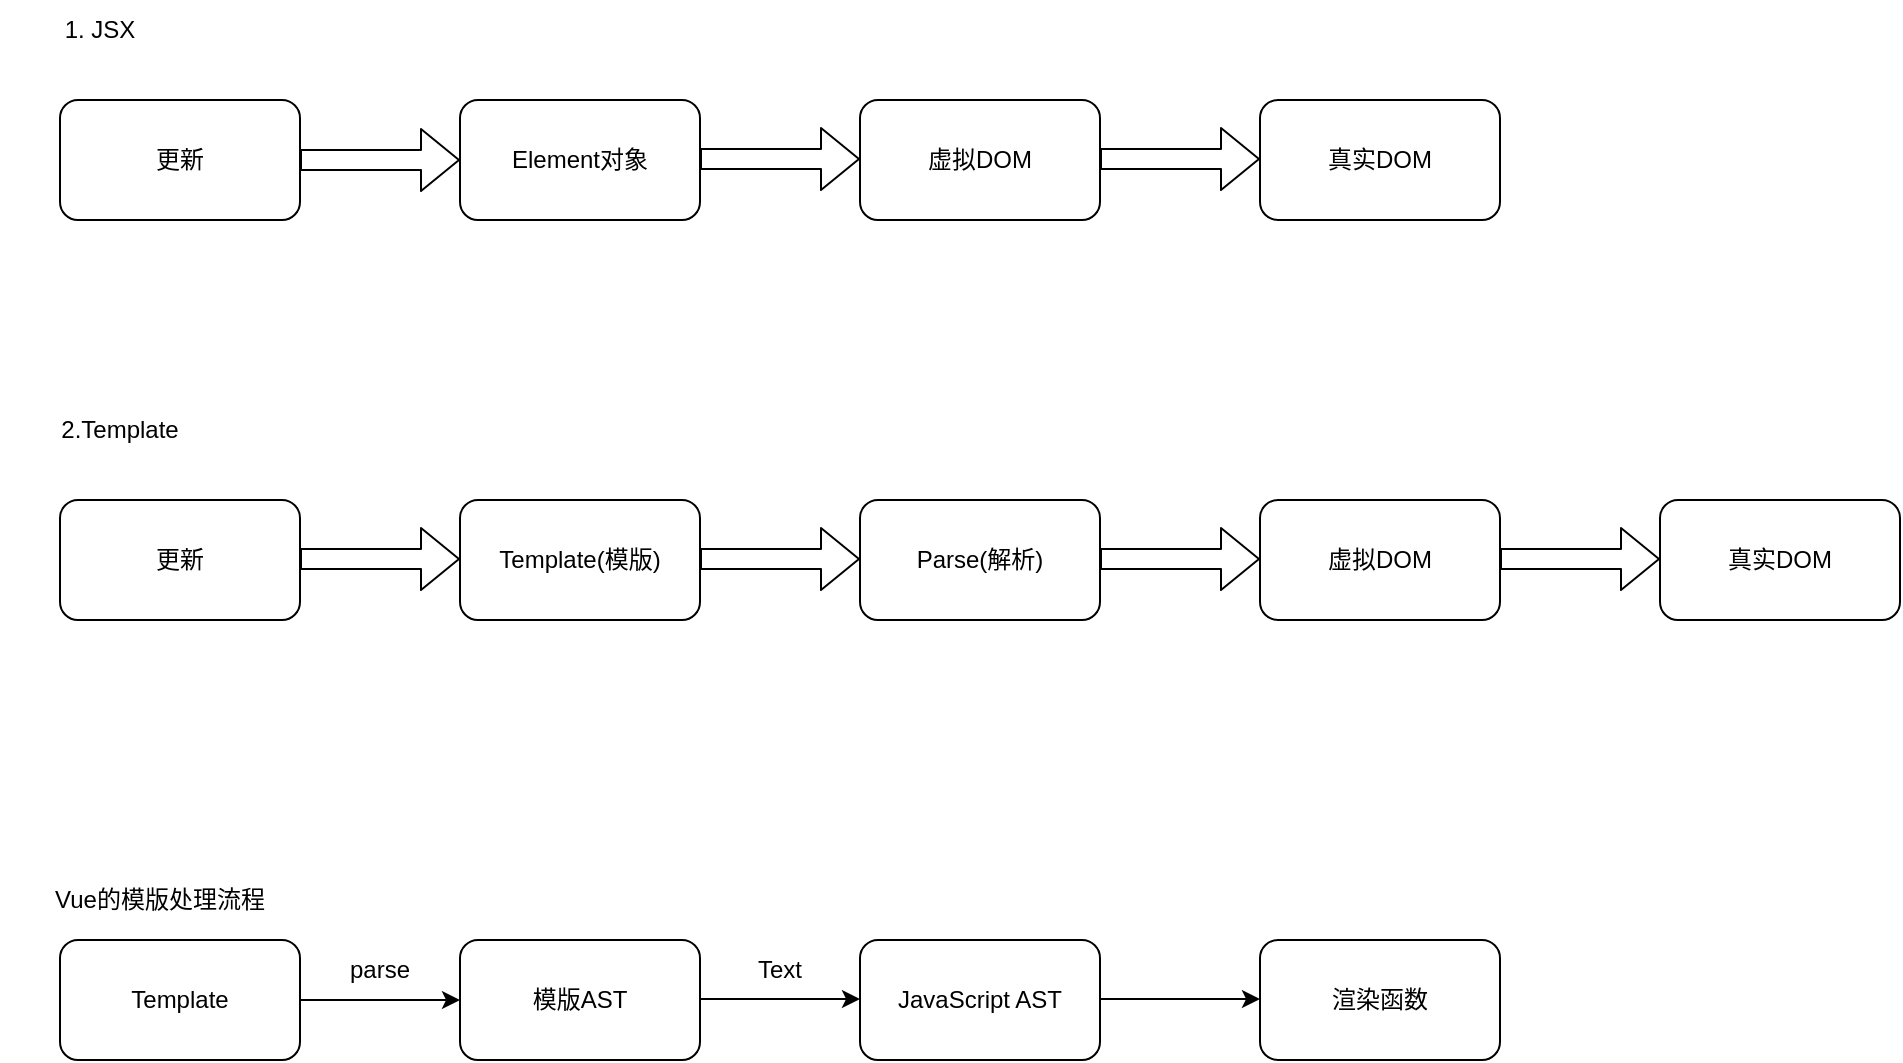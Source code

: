 <mxfile>
    <diagram id="3HBo4BsUpfwj1HEXF708" name="第 1 页">
        <mxGraphModel dx="1029" dy="444" grid="1" gridSize="10" guides="1" tooltips="1" connect="1" arrows="1" fold="1" page="1" pageScale="1" pageWidth="827" pageHeight="1169" math="0" shadow="0">
            <root>
                <mxCell id="0"/>
                <mxCell id="1" parent="0"/>
                <mxCell id="2" value="1. JSX" style="text;html=1;strokeColor=none;fillColor=none;align=center;verticalAlign=middle;whiteSpace=wrap;rounded=0;" vertex="1" parent="1">
                    <mxGeometry x="30" y="10" width="60" height="30" as="geometry"/>
                </mxCell>
                <mxCell id="3" value="更新" style="rounded=1;whiteSpace=wrap;html=1;" vertex="1" parent="1">
                    <mxGeometry x="40" y="60" width="120" height="60" as="geometry"/>
                </mxCell>
                <mxCell id="4" value="Element对象" style="rounded=1;whiteSpace=wrap;html=1;" vertex="1" parent="1">
                    <mxGeometry x="240" y="60" width="120" height="60" as="geometry"/>
                </mxCell>
                <mxCell id="5" value="虚拟DOM" style="rounded=1;whiteSpace=wrap;html=1;" vertex="1" parent="1">
                    <mxGeometry x="440" y="60" width="120" height="60" as="geometry"/>
                </mxCell>
                <mxCell id="6" value="真实DOM" style="rounded=1;whiteSpace=wrap;html=1;" vertex="1" parent="1">
                    <mxGeometry x="640" y="60" width="120" height="60" as="geometry"/>
                </mxCell>
                <mxCell id="7" value="" style="shape=flexArrow;endArrow=classic;html=1;entryX=0;entryY=0.5;entryDx=0;entryDy=0;exitX=1;exitY=0.5;exitDx=0;exitDy=0;" edge="1" parent="1" source="3" target="4">
                    <mxGeometry width="50" height="50" relative="1" as="geometry">
                        <mxPoint x="160" y="110" as="sourcePoint"/>
                        <mxPoint x="210" y="60" as="targetPoint"/>
                    </mxGeometry>
                </mxCell>
                <mxCell id="8" value="" style="shape=flexArrow;endArrow=classic;html=1;entryX=0;entryY=0.5;entryDx=0;entryDy=0;exitX=1;exitY=0.5;exitDx=0;exitDy=0;" edge="1" parent="1">
                    <mxGeometry width="50" height="50" relative="1" as="geometry">
                        <mxPoint x="360" y="89.5" as="sourcePoint"/>
                        <mxPoint x="440" y="89.5" as="targetPoint"/>
                    </mxGeometry>
                </mxCell>
                <mxCell id="9" value="" style="shape=flexArrow;endArrow=classic;html=1;entryX=0;entryY=0.5;entryDx=0;entryDy=0;exitX=1;exitY=0.5;exitDx=0;exitDy=0;" edge="1" parent="1">
                    <mxGeometry width="50" height="50" relative="1" as="geometry">
                        <mxPoint x="560" y="89.5" as="sourcePoint"/>
                        <mxPoint x="640" y="89.5" as="targetPoint"/>
                    </mxGeometry>
                </mxCell>
                <mxCell id="10" value="2.Template" style="text;html=1;strokeColor=none;fillColor=none;align=center;verticalAlign=middle;whiteSpace=wrap;rounded=0;" vertex="1" parent="1">
                    <mxGeometry x="40" y="210" width="60" height="30" as="geometry"/>
                </mxCell>
                <mxCell id="11" value="更新" style="rounded=1;whiteSpace=wrap;html=1;" vertex="1" parent="1">
                    <mxGeometry x="40" y="260" width="120" height="60" as="geometry"/>
                </mxCell>
                <mxCell id="12" value="Template(模版)" style="rounded=1;whiteSpace=wrap;html=1;" vertex="1" parent="1">
                    <mxGeometry x="240" y="260" width="120" height="60" as="geometry"/>
                </mxCell>
                <mxCell id="13" value="Parse(解析)" style="rounded=1;whiteSpace=wrap;html=1;" vertex="1" parent="1">
                    <mxGeometry x="440" y="260" width="120" height="60" as="geometry"/>
                </mxCell>
                <mxCell id="14" value="虚拟DOM" style="rounded=1;whiteSpace=wrap;html=1;" vertex="1" parent="1">
                    <mxGeometry x="640" y="260" width="120" height="60" as="geometry"/>
                </mxCell>
                <mxCell id="15" value="真实DOM" style="rounded=1;whiteSpace=wrap;html=1;" vertex="1" parent="1">
                    <mxGeometry x="840" y="260" width="120" height="60" as="geometry"/>
                </mxCell>
                <mxCell id="16" value="" style="shape=flexArrow;endArrow=classic;html=1;entryX=0;entryY=0.5;entryDx=0;entryDy=0;exitX=1;exitY=0.5;exitDx=0;exitDy=0;" edge="1" parent="1">
                    <mxGeometry width="50" height="50" relative="1" as="geometry">
                        <mxPoint x="160" y="289.5" as="sourcePoint"/>
                        <mxPoint x="240" y="289.5" as="targetPoint"/>
                    </mxGeometry>
                </mxCell>
                <mxCell id="17" value="" style="shape=flexArrow;endArrow=classic;html=1;entryX=0;entryY=0.5;entryDx=0;entryDy=0;exitX=1;exitY=0.5;exitDx=0;exitDy=0;" edge="1" parent="1">
                    <mxGeometry width="50" height="50" relative="1" as="geometry">
                        <mxPoint x="360" y="289.5" as="sourcePoint"/>
                        <mxPoint x="440" y="289.5" as="targetPoint"/>
                    </mxGeometry>
                </mxCell>
                <mxCell id="18" value="" style="shape=flexArrow;endArrow=classic;html=1;entryX=0;entryY=0.5;entryDx=0;entryDy=0;exitX=1;exitY=0.5;exitDx=0;exitDy=0;" edge="1" parent="1">
                    <mxGeometry width="50" height="50" relative="1" as="geometry">
                        <mxPoint x="560" y="289.5" as="sourcePoint"/>
                        <mxPoint x="640" y="289.5" as="targetPoint"/>
                    </mxGeometry>
                </mxCell>
                <mxCell id="19" value="" style="shape=flexArrow;endArrow=classic;html=1;entryX=0;entryY=0.5;entryDx=0;entryDy=0;exitX=1;exitY=0.5;exitDx=0;exitDy=0;" edge="1" parent="1">
                    <mxGeometry width="50" height="50" relative="1" as="geometry">
                        <mxPoint x="760" y="289.5" as="sourcePoint"/>
                        <mxPoint x="840" y="289.5" as="targetPoint"/>
                    </mxGeometry>
                </mxCell>
                <mxCell id="20" value="Vue的模版处理流程" style="text;html=1;strokeColor=none;fillColor=none;align=center;verticalAlign=middle;whiteSpace=wrap;rounded=0;" vertex="1" parent="1">
                    <mxGeometry x="10" y="450" width="160" height="20" as="geometry"/>
                </mxCell>
                <mxCell id="21" value="Template" style="rounded=1;whiteSpace=wrap;html=1;" vertex="1" parent="1">
                    <mxGeometry x="40" y="480" width="120" height="60" as="geometry"/>
                </mxCell>
                <mxCell id="22" value="模版AST" style="rounded=1;whiteSpace=wrap;html=1;" vertex="1" parent="1">
                    <mxGeometry x="240" y="480" width="120" height="60" as="geometry"/>
                </mxCell>
                <mxCell id="23" value="JavaScript AST" style="rounded=1;whiteSpace=wrap;html=1;" vertex="1" parent="1">
                    <mxGeometry x="440" y="480" width="120" height="60" as="geometry"/>
                </mxCell>
                <mxCell id="24" value="渲染函数" style="rounded=1;whiteSpace=wrap;html=1;" vertex="1" parent="1">
                    <mxGeometry x="640" y="480" width="120" height="60" as="geometry"/>
                </mxCell>
                <mxCell id="25" value="" style="endArrow=classic;html=1;entryX=0;entryY=0.5;entryDx=0;entryDy=0;" edge="1" parent="1" target="22">
                    <mxGeometry width="50" height="50" relative="1" as="geometry">
                        <mxPoint x="160" y="510" as="sourcePoint"/>
                        <mxPoint x="210" y="460" as="targetPoint"/>
                    </mxGeometry>
                </mxCell>
                <mxCell id="26" value="" style="endArrow=classic;html=1;entryX=0;entryY=0.5;entryDx=0;entryDy=0;" edge="1" parent="1">
                    <mxGeometry width="50" height="50" relative="1" as="geometry">
                        <mxPoint x="360" y="509.5" as="sourcePoint"/>
                        <mxPoint x="440" y="509.5" as="targetPoint"/>
                    </mxGeometry>
                </mxCell>
                <mxCell id="27" value="" style="endArrow=classic;html=1;entryX=0;entryY=0.5;entryDx=0;entryDy=0;" edge="1" parent="1">
                    <mxGeometry width="50" height="50" relative="1" as="geometry">
                        <mxPoint x="560" y="509.5" as="sourcePoint"/>
                        <mxPoint x="640" y="509.5" as="targetPoint"/>
                    </mxGeometry>
                </mxCell>
                <mxCell id="28" value="parse" style="text;html=1;strokeColor=none;fillColor=none;align=center;verticalAlign=middle;whiteSpace=wrap;rounded=0;" vertex="1" parent="1">
                    <mxGeometry x="170" y="480" width="60" height="30" as="geometry"/>
                </mxCell>
                <mxCell id="29" value="Text" style="text;html=1;strokeColor=none;fillColor=none;align=center;verticalAlign=middle;whiteSpace=wrap;rounded=0;" vertex="1" parent="1">
                    <mxGeometry x="370" y="480" width="60" height="30" as="geometry"/>
                </mxCell>
            </root>
        </mxGraphModel>
    </diagram>
</mxfile>